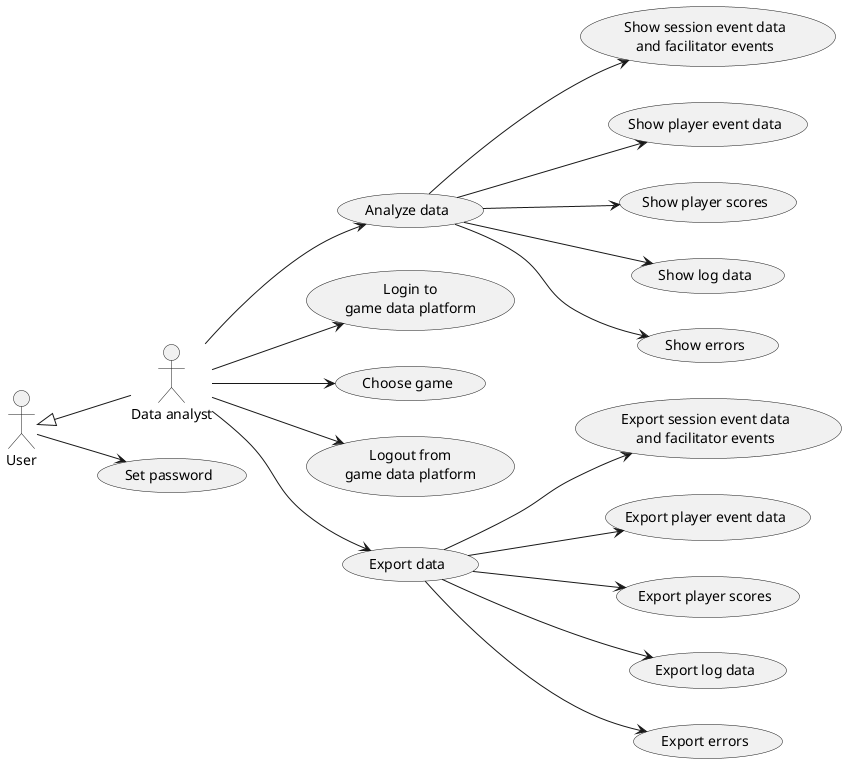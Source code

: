 @startuml
left to right direction

"Data analyst" as DA
User <|-- DA

User --> (Set password)

DA --> (Analyze data)
(Analyze data) --> (Show session event data\nand facilitator events)
(Analyze data) --> (Show player event data)
(Analyze data) --> (Show player scores)
(Analyze data) --> (Show log data)
(Analyze data) --> (Show errors)

DA --> (Login to\ngame data platform)

DA --> (Choose game)

DA --> (Logout from\ngame data platform)

DA --> (Export data)
(Export data) --> (Export session event data\nand facilitator events)
(Export data) --> (Export player event data)
(Export data) --> (Export player scores)
(Export data) --> (Export log data)
(Export data) --> (Export errors)

@enduml
